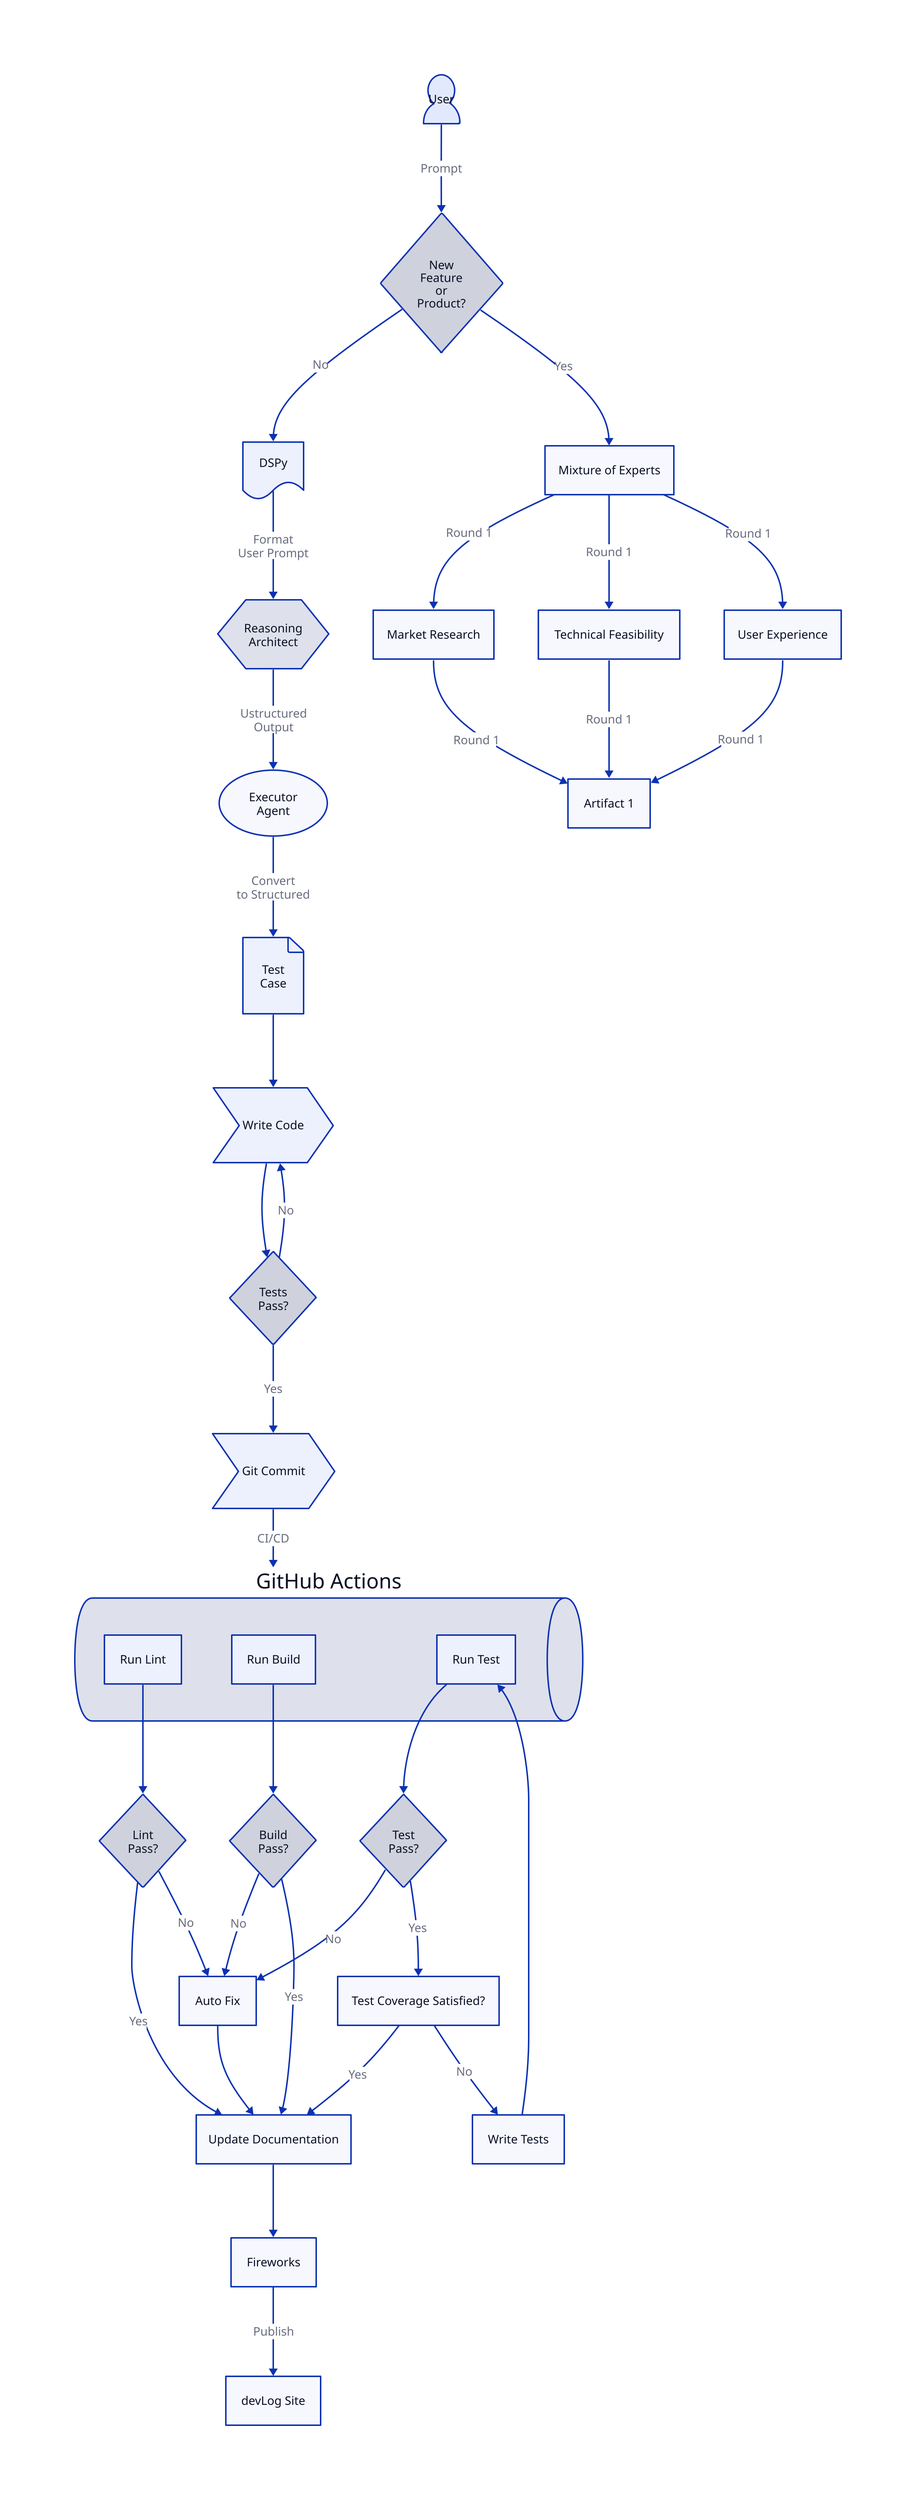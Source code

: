 # Shapes
User: User
User.shape: Person

New: New \n Feature \n or \n Product?
New.shape: diamond

DSPy: DSPy
DSPy.shape: document

Reasoning: Reasoning \n Architect
Reasoning.shape: hexagon

Executor: Executor \n Agent
Executor.shape: oval

Test: Test \n Case
Test.shape: page

Write: Write Code
Write.shape: step

Pass: Tests \n Pass?
Pass.shape: diamond

Commit: Git Commit
Commit.shape: step

Actions: GitHub Actions
Actions.shape: queue

Actions.Lint: Run Lint
Actions.Build: Run Build
Actions.Test: Run Test

LintPass: Lint \n Pass?
LintPass.shape: diamond
BuildPass: Build \n Pass?
BuildPass.shape: diamond
TestPass: Test \n Pass?
TestPass.shape: diamond

# Sequence
User -> New: Prompt
New -> DSPy: No
DSPy -> Reasoning: Format \n User Prompt
Reasoning -> Executor: Ustructured \n Output
Executor -> Test: Convert \n to Structured

Test -> Write -> Pass
Pass -> Write: No
Pass -> Commit: Yes

Commit -> Actions: CI/CD
Actions.Lint -> LintPass
Actions.Build -> BuildPass
Actions.Test -> TestPass

LintPass -> Update Documentation: Yes
LintPass -> Auto Fix: No

TestPass -> Auto Fix: No
TestPass -> Test Coverage Satisfied?: Yes

Test Coverage Satisfied? -> Update Documentation: Yes
Update Documentation -> Fireworks
Test Coverage Satisfied? -> Write Tests: No
Write Tests -> Actions.Test

BuildPass -> Auto Fix: No
BuildPass -> Update Documentation: Yes
Auto Fix -> Update Documentation
Fireworks -> devLog Site: Publish

New -> Mixture of Experts: Yes

Mixture of Experts -> Market Research -> Artifact 1: Round 1
Mixture of Experts -> Technical Feasibility -> Artifact 1: Round 1
Mixture of Experts -> User Experience -> Artifact 1: Round 1
